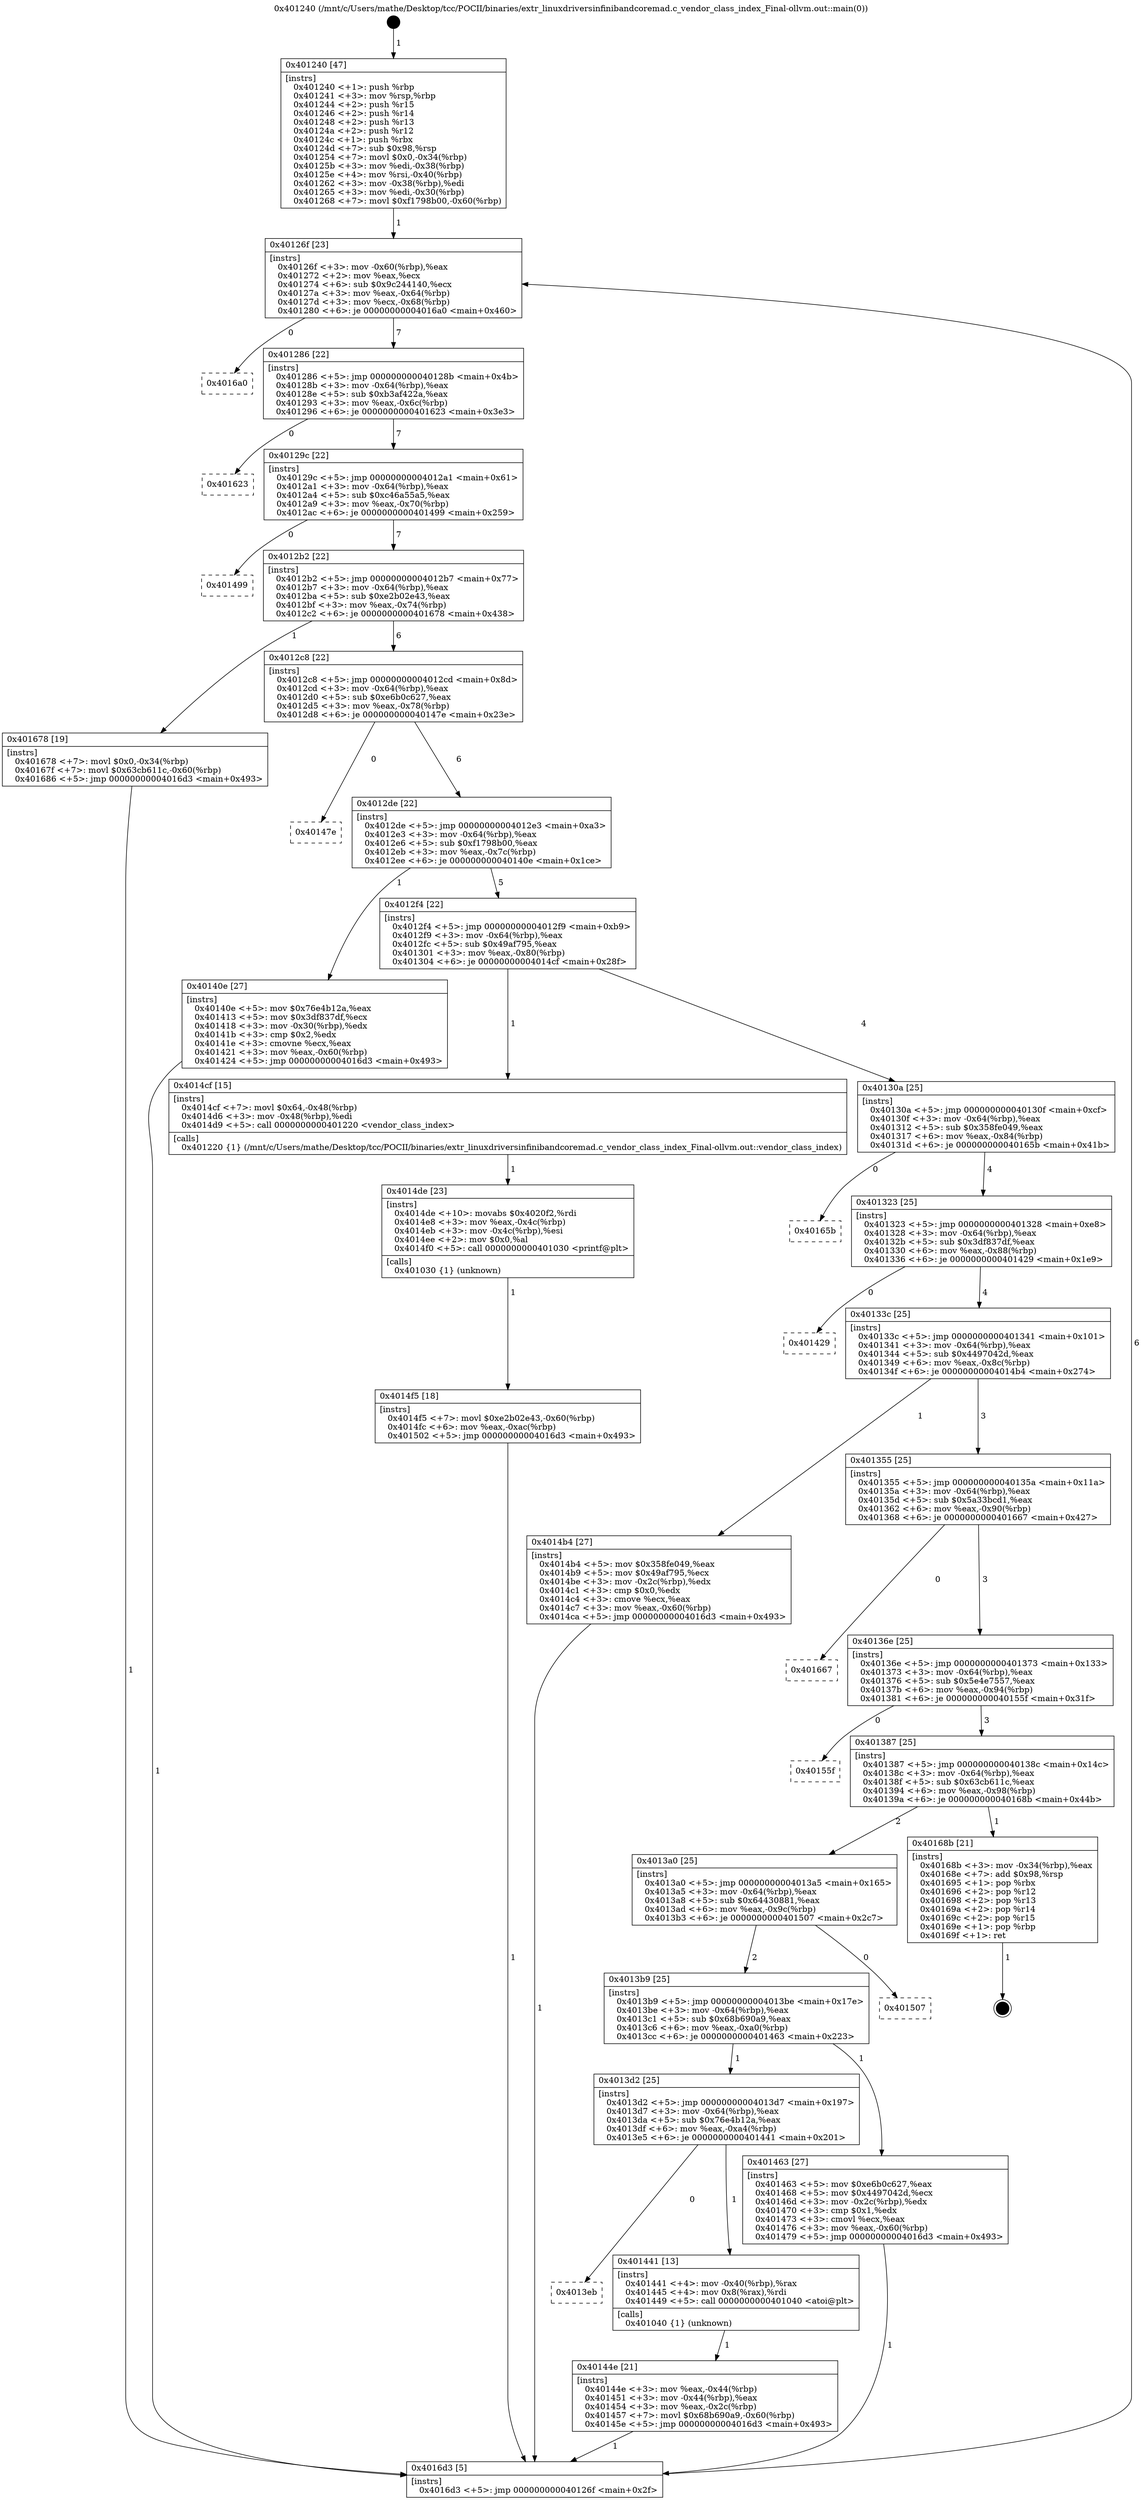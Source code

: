 digraph "0x401240" {
  label = "0x401240 (/mnt/c/Users/mathe/Desktop/tcc/POCII/binaries/extr_linuxdriversinfinibandcoremad.c_vendor_class_index_Final-ollvm.out::main(0))"
  labelloc = "t"
  node[shape=record]

  Entry [label="",width=0.3,height=0.3,shape=circle,fillcolor=black,style=filled]
  "0x40126f" [label="{
     0x40126f [23]\l
     | [instrs]\l
     &nbsp;&nbsp;0x40126f \<+3\>: mov -0x60(%rbp),%eax\l
     &nbsp;&nbsp;0x401272 \<+2\>: mov %eax,%ecx\l
     &nbsp;&nbsp;0x401274 \<+6\>: sub $0x9c244140,%ecx\l
     &nbsp;&nbsp;0x40127a \<+3\>: mov %eax,-0x64(%rbp)\l
     &nbsp;&nbsp;0x40127d \<+3\>: mov %ecx,-0x68(%rbp)\l
     &nbsp;&nbsp;0x401280 \<+6\>: je 00000000004016a0 \<main+0x460\>\l
  }"]
  "0x4016a0" [label="{
     0x4016a0\l
  }", style=dashed]
  "0x401286" [label="{
     0x401286 [22]\l
     | [instrs]\l
     &nbsp;&nbsp;0x401286 \<+5\>: jmp 000000000040128b \<main+0x4b\>\l
     &nbsp;&nbsp;0x40128b \<+3\>: mov -0x64(%rbp),%eax\l
     &nbsp;&nbsp;0x40128e \<+5\>: sub $0xb3af422a,%eax\l
     &nbsp;&nbsp;0x401293 \<+3\>: mov %eax,-0x6c(%rbp)\l
     &nbsp;&nbsp;0x401296 \<+6\>: je 0000000000401623 \<main+0x3e3\>\l
  }"]
  Exit [label="",width=0.3,height=0.3,shape=circle,fillcolor=black,style=filled,peripheries=2]
  "0x401623" [label="{
     0x401623\l
  }", style=dashed]
  "0x40129c" [label="{
     0x40129c [22]\l
     | [instrs]\l
     &nbsp;&nbsp;0x40129c \<+5\>: jmp 00000000004012a1 \<main+0x61\>\l
     &nbsp;&nbsp;0x4012a1 \<+3\>: mov -0x64(%rbp),%eax\l
     &nbsp;&nbsp;0x4012a4 \<+5\>: sub $0xc46a55a5,%eax\l
     &nbsp;&nbsp;0x4012a9 \<+3\>: mov %eax,-0x70(%rbp)\l
     &nbsp;&nbsp;0x4012ac \<+6\>: je 0000000000401499 \<main+0x259\>\l
  }"]
  "0x4014f5" [label="{
     0x4014f5 [18]\l
     | [instrs]\l
     &nbsp;&nbsp;0x4014f5 \<+7\>: movl $0xe2b02e43,-0x60(%rbp)\l
     &nbsp;&nbsp;0x4014fc \<+6\>: mov %eax,-0xac(%rbp)\l
     &nbsp;&nbsp;0x401502 \<+5\>: jmp 00000000004016d3 \<main+0x493\>\l
  }"]
  "0x401499" [label="{
     0x401499\l
  }", style=dashed]
  "0x4012b2" [label="{
     0x4012b2 [22]\l
     | [instrs]\l
     &nbsp;&nbsp;0x4012b2 \<+5\>: jmp 00000000004012b7 \<main+0x77\>\l
     &nbsp;&nbsp;0x4012b7 \<+3\>: mov -0x64(%rbp),%eax\l
     &nbsp;&nbsp;0x4012ba \<+5\>: sub $0xe2b02e43,%eax\l
     &nbsp;&nbsp;0x4012bf \<+3\>: mov %eax,-0x74(%rbp)\l
     &nbsp;&nbsp;0x4012c2 \<+6\>: je 0000000000401678 \<main+0x438\>\l
  }"]
  "0x4014de" [label="{
     0x4014de [23]\l
     | [instrs]\l
     &nbsp;&nbsp;0x4014de \<+10\>: movabs $0x4020f2,%rdi\l
     &nbsp;&nbsp;0x4014e8 \<+3\>: mov %eax,-0x4c(%rbp)\l
     &nbsp;&nbsp;0x4014eb \<+3\>: mov -0x4c(%rbp),%esi\l
     &nbsp;&nbsp;0x4014ee \<+2\>: mov $0x0,%al\l
     &nbsp;&nbsp;0x4014f0 \<+5\>: call 0000000000401030 \<printf@plt\>\l
     | [calls]\l
     &nbsp;&nbsp;0x401030 \{1\} (unknown)\l
  }"]
  "0x401678" [label="{
     0x401678 [19]\l
     | [instrs]\l
     &nbsp;&nbsp;0x401678 \<+7\>: movl $0x0,-0x34(%rbp)\l
     &nbsp;&nbsp;0x40167f \<+7\>: movl $0x63cb611c,-0x60(%rbp)\l
     &nbsp;&nbsp;0x401686 \<+5\>: jmp 00000000004016d3 \<main+0x493\>\l
  }"]
  "0x4012c8" [label="{
     0x4012c8 [22]\l
     | [instrs]\l
     &nbsp;&nbsp;0x4012c8 \<+5\>: jmp 00000000004012cd \<main+0x8d\>\l
     &nbsp;&nbsp;0x4012cd \<+3\>: mov -0x64(%rbp),%eax\l
     &nbsp;&nbsp;0x4012d0 \<+5\>: sub $0xe6b0c627,%eax\l
     &nbsp;&nbsp;0x4012d5 \<+3\>: mov %eax,-0x78(%rbp)\l
     &nbsp;&nbsp;0x4012d8 \<+6\>: je 000000000040147e \<main+0x23e\>\l
  }"]
  "0x40144e" [label="{
     0x40144e [21]\l
     | [instrs]\l
     &nbsp;&nbsp;0x40144e \<+3\>: mov %eax,-0x44(%rbp)\l
     &nbsp;&nbsp;0x401451 \<+3\>: mov -0x44(%rbp),%eax\l
     &nbsp;&nbsp;0x401454 \<+3\>: mov %eax,-0x2c(%rbp)\l
     &nbsp;&nbsp;0x401457 \<+7\>: movl $0x68b690a9,-0x60(%rbp)\l
     &nbsp;&nbsp;0x40145e \<+5\>: jmp 00000000004016d3 \<main+0x493\>\l
  }"]
  "0x40147e" [label="{
     0x40147e\l
  }", style=dashed]
  "0x4012de" [label="{
     0x4012de [22]\l
     | [instrs]\l
     &nbsp;&nbsp;0x4012de \<+5\>: jmp 00000000004012e3 \<main+0xa3\>\l
     &nbsp;&nbsp;0x4012e3 \<+3\>: mov -0x64(%rbp),%eax\l
     &nbsp;&nbsp;0x4012e6 \<+5\>: sub $0xf1798b00,%eax\l
     &nbsp;&nbsp;0x4012eb \<+3\>: mov %eax,-0x7c(%rbp)\l
     &nbsp;&nbsp;0x4012ee \<+6\>: je 000000000040140e \<main+0x1ce\>\l
  }"]
  "0x4013eb" [label="{
     0x4013eb\l
  }", style=dashed]
  "0x40140e" [label="{
     0x40140e [27]\l
     | [instrs]\l
     &nbsp;&nbsp;0x40140e \<+5\>: mov $0x76e4b12a,%eax\l
     &nbsp;&nbsp;0x401413 \<+5\>: mov $0x3df837df,%ecx\l
     &nbsp;&nbsp;0x401418 \<+3\>: mov -0x30(%rbp),%edx\l
     &nbsp;&nbsp;0x40141b \<+3\>: cmp $0x2,%edx\l
     &nbsp;&nbsp;0x40141e \<+3\>: cmovne %ecx,%eax\l
     &nbsp;&nbsp;0x401421 \<+3\>: mov %eax,-0x60(%rbp)\l
     &nbsp;&nbsp;0x401424 \<+5\>: jmp 00000000004016d3 \<main+0x493\>\l
  }"]
  "0x4012f4" [label="{
     0x4012f4 [22]\l
     | [instrs]\l
     &nbsp;&nbsp;0x4012f4 \<+5\>: jmp 00000000004012f9 \<main+0xb9\>\l
     &nbsp;&nbsp;0x4012f9 \<+3\>: mov -0x64(%rbp),%eax\l
     &nbsp;&nbsp;0x4012fc \<+5\>: sub $0x49af795,%eax\l
     &nbsp;&nbsp;0x401301 \<+3\>: mov %eax,-0x80(%rbp)\l
     &nbsp;&nbsp;0x401304 \<+6\>: je 00000000004014cf \<main+0x28f\>\l
  }"]
  "0x4016d3" [label="{
     0x4016d3 [5]\l
     | [instrs]\l
     &nbsp;&nbsp;0x4016d3 \<+5\>: jmp 000000000040126f \<main+0x2f\>\l
  }"]
  "0x401240" [label="{
     0x401240 [47]\l
     | [instrs]\l
     &nbsp;&nbsp;0x401240 \<+1\>: push %rbp\l
     &nbsp;&nbsp;0x401241 \<+3\>: mov %rsp,%rbp\l
     &nbsp;&nbsp;0x401244 \<+2\>: push %r15\l
     &nbsp;&nbsp;0x401246 \<+2\>: push %r14\l
     &nbsp;&nbsp;0x401248 \<+2\>: push %r13\l
     &nbsp;&nbsp;0x40124a \<+2\>: push %r12\l
     &nbsp;&nbsp;0x40124c \<+1\>: push %rbx\l
     &nbsp;&nbsp;0x40124d \<+7\>: sub $0x98,%rsp\l
     &nbsp;&nbsp;0x401254 \<+7\>: movl $0x0,-0x34(%rbp)\l
     &nbsp;&nbsp;0x40125b \<+3\>: mov %edi,-0x38(%rbp)\l
     &nbsp;&nbsp;0x40125e \<+4\>: mov %rsi,-0x40(%rbp)\l
     &nbsp;&nbsp;0x401262 \<+3\>: mov -0x38(%rbp),%edi\l
     &nbsp;&nbsp;0x401265 \<+3\>: mov %edi,-0x30(%rbp)\l
     &nbsp;&nbsp;0x401268 \<+7\>: movl $0xf1798b00,-0x60(%rbp)\l
  }"]
  "0x401441" [label="{
     0x401441 [13]\l
     | [instrs]\l
     &nbsp;&nbsp;0x401441 \<+4\>: mov -0x40(%rbp),%rax\l
     &nbsp;&nbsp;0x401445 \<+4\>: mov 0x8(%rax),%rdi\l
     &nbsp;&nbsp;0x401449 \<+5\>: call 0000000000401040 \<atoi@plt\>\l
     | [calls]\l
     &nbsp;&nbsp;0x401040 \{1\} (unknown)\l
  }"]
  "0x4014cf" [label="{
     0x4014cf [15]\l
     | [instrs]\l
     &nbsp;&nbsp;0x4014cf \<+7\>: movl $0x64,-0x48(%rbp)\l
     &nbsp;&nbsp;0x4014d6 \<+3\>: mov -0x48(%rbp),%edi\l
     &nbsp;&nbsp;0x4014d9 \<+5\>: call 0000000000401220 \<vendor_class_index\>\l
     | [calls]\l
     &nbsp;&nbsp;0x401220 \{1\} (/mnt/c/Users/mathe/Desktop/tcc/POCII/binaries/extr_linuxdriversinfinibandcoremad.c_vendor_class_index_Final-ollvm.out::vendor_class_index)\l
  }"]
  "0x40130a" [label="{
     0x40130a [25]\l
     | [instrs]\l
     &nbsp;&nbsp;0x40130a \<+5\>: jmp 000000000040130f \<main+0xcf\>\l
     &nbsp;&nbsp;0x40130f \<+3\>: mov -0x64(%rbp),%eax\l
     &nbsp;&nbsp;0x401312 \<+5\>: sub $0x358fe049,%eax\l
     &nbsp;&nbsp;0x401317 \<+6\>: mov %eax,-0x84(%rbp)\l
     &nbsp;&nbsp;0x40131d \<+6\>: je 000000000040165b \<main+0x41b\>\l
  }"]
  "0x4013d2" [label="{
     0x4013d2 [25]\l
     | [instrs]\l
     &nbsp;&nbsp;0x4013d2 \<+5\>: jmp 00000000004013d7 \<main+0x197\>\l
     &nbsp;&nbsp;0x4013d7 \<+3\>: mov -0x64(%rbp),%eax\l
     &nbsp;&nbsp;0x4013da \<+5\>: sub $0x76e4b12a,%eax\l
     &nbsp;&nbsp;0x4013df \<+6\>: mov %eax,-0xa4(%rbp)\l
     &nbsp;&nbsp;0x4013e5 \<+6\>: je 0000000000401441 \<main+0x201\>\l
  }"]
  "0x40165b" [label="{
     0x40165b\l
  }", style=dashed]
  "0x401323" [label="{
     0x401323 [25]\l
     | [instrs]\l
     &nbsp;&nbsp;0x401323 \<+5\>: jmp 0000000000401328 \<main+0xe8\>\l
     &nbsp;&nbsp;0x401328 \<+3\>: mov -0x64(%rbp),%eax\l
     &nbsp;&nbsp;0x40132b \<+5\>: sub $0x3df837df,%eax\l
     &nbsp;&nbsp;0x401330 \<+6\>: mov %eax,-0x88(%rbp)\l
     &nbsp;&nbsp;0x401336 \<+6\>: je 0000000000401429 \<main+0x1e9\>\l
  }"]
  "0x401463" [label="{
     0x401463 [27]\l
     | [instrs]\l
     &nbsp;&nbsp;0x401463 \<+5\>: mov $0xe6b0c627,%eax\l
     &nbsp;&nbsp;0x401468 \<+5\>: mov $0x4497042d,%ecx\l
     &nbsp;&nbsp;0x40146d \<+3\>: mov -0x2c(%rbp),%edx\l
     &nbsp;&nbsp;0x401470 \<+3\>: cmp $0x1,%edx\l
     &nbsp;&nbsp;0x401473 \<+3\>: cmovl %ecx,%eax\l
     &nbsp;&nbsp;0x401476 \<+3\>: mov %eax,-0x60(%rbp)\l
     &nbsp;&nbsp;0x401479 \<+5\>: jmp 00000000004016d3 \<main+0x493\>\l
  }"]
  "0x401429" [label="{
     0x401429\l
  }", style=dashed]
  "0x40133c" [label="{
     0x40133c [25]\l
     | [instrs]\l
     &nbsp;&nbsp;0x40133c \<+5\>: jmp 0000000000401341 \<main+0x101\>\l
     &nbsp;&nbsp;0x401341 \<+3\>: mov -0x64(%rbp),%eax\l
     &nbsp;&nbsp;0x401344 \<+5\>: sub $0x4497042d,%eax\l
     &nbsp;&nbsp;0x401349 \<+6\>: mov %eax,-0x8c(%rbp)\l
     &nbsp;&nbsp;0x40134f \<+6\>: je 00000000004014b4 \<main+0x274\>\l
  }"]
  "0x4013b9" [label="{
     0x4013b9 [25]\l
     | [instrs]\l
     &nbsp;&nbsp;0x4013b9 \<+5\>: jmp 00000000004013be \<main+0x17e\>\l
     &nbsp;&nbsp;0x4013be \<+3\>: mov -0x64(%rbp),%eax\l
     &nbsp;&nbsp;0x4013c1 \<+5\>: sub $0x68b690a9,%eax\l
     &nbsp;&nbsp;0x4013c6 \<+6\>: mov %eax,-0xa0(%rbp)\l
     &nbsp;&nbsp;0x4013cc \<+6\>: je 0000000000401463 \<main+0x223\>\l
  }"]
  "0x4014b4" [label="{
     0x4014b4 [27]\l
     | [instrs]\l
     &nbsp;&nbsp;0x4014b4 \<+5\>: mov $0x358fe049,%eax\l
     &nbsp;&nbsp;0x4014b9 \<+5\>: mov $0x49af795,%ecx\l
     &nbsp;&nbsp;0x4014be \<+3\>: mov -0x2c(%rbp),%edx\l
     &nbsp;&nbsp;0x4014c1 \<+3\>: cmp $0x0,%edx\l
     &nbsp;&nbsp;0x4014c4 \<+3\>: cmove %ecx,%eax\l
     &nbsp;&nbsp;0x4014c7 \<+3\>: mov %eax,-0x60(%rbp)\l
     &nbsp;&nbsp;0x4014ca \<+5\>: jmp 00000000004016d3 \<main+0x493\>\l
  }"]
  "0x401355" [label="{
     0x401355 [25]\l
     | [instrs]\l
     &nbsp;&nbsp;0x401355 \<+5\>: jmp 000000000040135a \<main+0x11a\>\l
     &nbsp;&nbsp;0x40135a \<+3\>: mov -0x64(%rbp),%eax\l
     &nbsp;&nbsp;0x40135d \<+5\>: sub $0x5a33bcd1,%eax\l
     &nbsp;&nbsp;0x401362 \<+6\>: mov %eax,-0x90(%rbp)\l
     &nbsp;&nbsp;0x401368 \<+6\>: je 0000000000401667 \<main+0x427\>\l
  }"]
  "0x401507" [label="{
     0x401507\l
  }", style=dashed]
  "0x401667" [label="{
     0x401667\l
  }", style=dashed]
  "0x40136e" [label="{
     0x40136e [25]\l
     | [instrs]\l
     &nbsp;&nbsp;0x40136e \<+5\>: jmp 0000000000401373 \<main+0x133\>\l
     &nbsp;&nbsp;0x401373 \<+3\>: mov -0x64(%rbp),%eax\l
     &nbsp;&nbsp;0x401376 \<+5\>: sub $0x5e4e7557,%eax\l
     &nbsp;&nbsp;0x40137b \<+6\>: mov %eax,-0x94(%rbp)\l
     &nbsp;&nbsp;0x401381 \<+6\>: je 000000000040155f \<main+0x31f\>\l
  }"]
  "0x4013a0" [label="{
     0x4013a0 [25]\l
     | [instrs]\l
     &nbsp;&nbsp;0x4013a0 \<+5\>: jmp 00000000004013a5 \<main+0x165\>\l
     &nbsp;&nbsp;0x4013a5 \<+3\>: mov -0x64(%rbp),%eax\l
     &nbsp;&nbsp;0x4013a8 \<+5\>: sub $0x64430881,%eax\l
     &nbsp;&nbsp;0x4013ad \<+6\>: mov %eax,-0x9c(%rbp)\l
     &nbsp;&nbsp;0x4013b3 \<+6\>: je 0000000000401507 \<main+0x2c7\>\l
  }"]
  "0x40155f" [label="{
     0x40155f\l
  }", style=dashed]
  "0x401387" [label="{
     0x401387 [25]\l
     | [instrs]\l
     &nbsp;&nbsp;0x401387 \<+5\>: jmp 000000000040138c \<main+0x14c\>\l
     &nbsp;&nbsp;0x40138c \<+3\>: mov -0x64(%rbp),%eax\l
     &nbsp;&nbsp;0x40138f \<+5\>: sub $0x63cb611c,%eax\l
     &nbsp;&nbsp;0x401394 \<+6\>: mov %eax,-0x98(%rbp)\l
     &nbsp;&nbsp;0x40139a \<+6\>: je 000000000040168b \<main+0x44b\>\l
  }"]
  "0x40168b" [label="{
     0x40168b [21]\l
     | [instrs]\l
     &nbsp;&nbsp;0x40168b \<+3\>: mov -0x34(%rbp),%eax\l
     &nbsp;&nbsp;0x40168e \<+7\>: add $0x98,%rsp\l
     &nbsp;&nbsp;0x401695 \<+1\>: pop %rbx\l
     &nbsp;&nbsp;0x401696 \<+2\>: pop %r12\l
     &nbsp;&nbsp;0x401698 \<+2\>: pop %r13\l
     &nbsp;&nbsp;0x40169a \<+2\>: pop %r14\l
     &nbsp;&nbsp;0x40169c \<+2\>: pop %r15\l
     &nbsp;&nbsp;0x40169e \<+1\>: pop %rbp\l
     &nbsp;&nbsp;0x40169f \<+1\>: ret\l
  }"]
  Entry -> "0x401240" [label=" 1"]
  "0x40126f" -> "0x4016a0" [label=" 0"]
  "0x40126f" -> "0x401286" [label=" 7"]
  "0x40168b" -> Exit [label=" 1"]
  "0x401286" -> "0x401623" [label=" 0"]
  "0x401286" -> "0x40129c" [label=" 7"]
  "0x401678" -> "0x4016d3" [label=" 1"]
  "0x40129c" -> "0x401499" [label=" 0"]
  "0x40129c" -> "0x4012b2" [label=" 7"]
  "0x4014f5" -> "0x4016d3" [label=" 1"]
  "0x4012b2" -> "0x401678" [label=" 1"]
  "0x4012b2" -> "0x4012c8" [label=" 6"]
  "0x4014de" -> "0x4014f5" [label=" 1"]
  "0x4012c8" -> "0x40147e" [label=" 0"]
  "0x4012c8" -> "0x4012de" [label=" 6"]
  "0x4014cf" -> "0x4014de" [label=" 1"]
  "0x4012de" -> "0x40140e" [label=" 1"]
  "0x4012de" -> "0x4012f4" [label=" 5"]
  "0x40140e" -> "0x4016d3" [label=" 1"]
  "0x401240" -> "0x40126f" [label=" 1"]
  "0x4016d3" -> "0x40126f" [label=" 6"]
  "0x4014b4" -> "0x4016d3" [label=" 1"]
  "0x4012f4" -> "0x4014cf" [label=" 1"]
  "0x4012f4" -> "0x40130a" [label=" 4"]
  "0x401463" -> "0x4016d3" [label=" 1"]
  "0x40130a" -> "0x40165b" [label=" 0"]
  "0x40130a" -> "0x401323" [label=" 4"]
  "0x401441" -> "0x40144e" [label=" 1"]
  "0x401323" -> "0x401429" [label=" 0"]
  "0x401323" -> "0x40133c" [label=" 4"]
  "0x4013d2" -> "0x4013eb" [label=" 0"]
  "0x40133c" -> "0x4014b4" [label=" 1"]
  "0x40133c" -> "0x401355" [label=" 3"]
  "0x40144e" -> "0x4016d3" [label=" 1"]
  "0x401355" -> "0x401667" [label=" 0"]
  "0x401355" -> "0x40136e" [label=" 3"]
  "0x4013b9" -> "0x4013d2" [label=" 1"]
  "0x40136e" -> "0x40155f" [label=" 0"]
  "0x40136e" -> "0x401387" [label=" 3"]
  "0x4013d2" -> "0x401441" [label=" 1"]
  "0x401387" -> "0x40168b" [label=" 1"]
  "0x401387" -> "0x4013a0" [label=" 2"]
  "0x4013b9" -> "0x401463" [label=" 1"]
  "0x4013a0" -> "0x401507" [label=" 0"]
  "0x4013a0" -> "0x4013b9" [label=" 2"]
}
